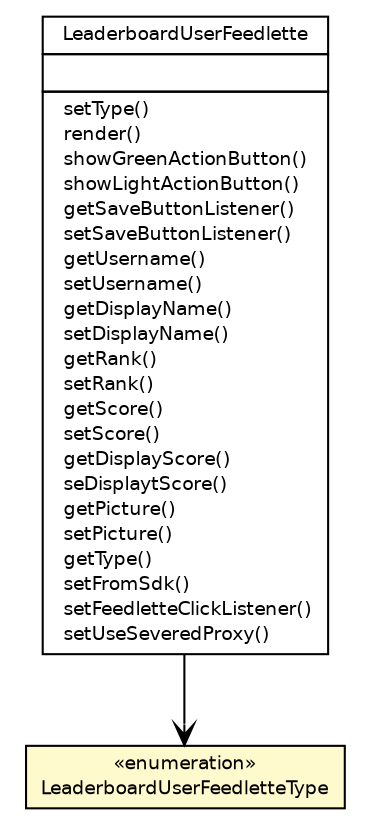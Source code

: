 #!/usr/local/bin/dot
#
# Class diagram 
# Generated by UMLGraph version 5.2 (http://www.umlgraph.org/)
#

digraph G {
	edge [fontname="Helvetica",fontsize=10,labelfontname="Helvetica",labelfontsize=10];
	node [fontname="Helvetica",fontsize=10,shape=plaintext];
	nodesep=0.25;
	ranksep=0.5;
	// com.heyzap.sdk.LeaderboardUserFeedlette
	c1555 [label=<<table title="com.heyzap.sdk.LeaderboardUserFeedlette" border="0" cellborder="1" cellspacing="0" cellpadding="2" port="p" href="./LeaderboardUserFeedlette.html">
		<tr><td><table border="0" cellspacing="0" cellpadding="1">
<tr><td align="center" balign="center"> LeaderboardUserFeedlette </td></tr>
		</table></td></tr>
		<tr><td><table border="0" cellspacing="0" cellpadding="1">
<tr><td align="left" balign="left">  </td></tr>
		</table></td></tr>
		<tr><td><table border="0" cellspacing="0" cellpadding="1">
<tr><td align="left" balign="left">  setType() </td></tr>
<tr><td align="left" balign="left">  render() </td></tr>
<tr><td align="left" balign="left">  showGreenActionButton() </td></tr>
<tr><td align="left" balign="left">  showLightActionButton() </td></tr>
<tr><td align="left" balign="left">  getSaveButtonListener() </td></tr>
<tr><td align="left" balign="left">  setSaveButtonListener() </td></tr>
<tr><td align="left" balign="left">  getUsername() </td></tr>
<tr><td align="left" balign="left">  setUsername() </td></tr>
<tr><td align="left" balign="left">  getDisplayName() </td></tr>
<tr><td align="left" balign="left">  setDisplayName() </td></tr>
<tr><td align="left" balign="left">  getRank() </td></tr>
<tr><td align="left" balign="left">  setRank() </td></tr>
<tr><td align="left" balign="left">  getScore() </td></tr>
<tr><td align="left" balign="left">  setScore() </td></tr>
<tr><td align="left" balign="left">  getDisplayScore() </td></tr>
<tr><td align="left" balign="left">  seDisplaytScore() </td></tr>
<tr><td align="left" balign="left">  getPicture() </td></tr>
<tr><td align="left" balign="left">  setPicture() </td></tr>
<tr><td align="left" balign="left">  getType() </td></tr>
<tr><td align="left" balign="left">  setFromSdk() </td></tr>
<tr><td align="left" balign="left">  setFeedletteClickListener() </td></tr>
<tr><td align="left" balign="left">  setUseSeveredProxy() </td></tr>
		</table></td></tr>
		</table>>, fontname="Helvetica", fontcolor="black", fontsize=9.0];
	// com.heyzap.sdk.LeaderboardUserFeedlette.LeaderboardUserFeedletteType
	c1556 [label=<<table title="com.heyzap.sdk.LeaderboardUserFeedlette.LeaderboardUserFeedletteType" border="0" cellborder="1" cellspacing="0" cellpadding="2" port="p" bgcolor="lemonChiffon" href="./LeaderboardUserFeedlette.LeaderboardUserFeedletteType.html">
		<tr><td><table border="0" cellspacing="0" cellpadding="1">
<tr><td align="center" balign="center"> &#171;enumeration&#187; </td></tr>
<tr><td align="center" balign="center"> LeaderboardUserFeedletteType </td></tr>
		</table></td></tr>
		</table>>, fontname="Helvetica", fontcolor="black", fontsize=9.0];
	// com.heyzap.sdk.LeaderboardUserFeedlette NAVASSOC com.heyzap.sdk.LeaderboardUserFeedlette.LeaderboardUserFeedletteType
	c1555:p -> c1556:p [taillabel="", label="", headlabel="", fontname="Helvetica", fontcolor="black", fontsize=10.0, color="black", arrowhead=open];
}

